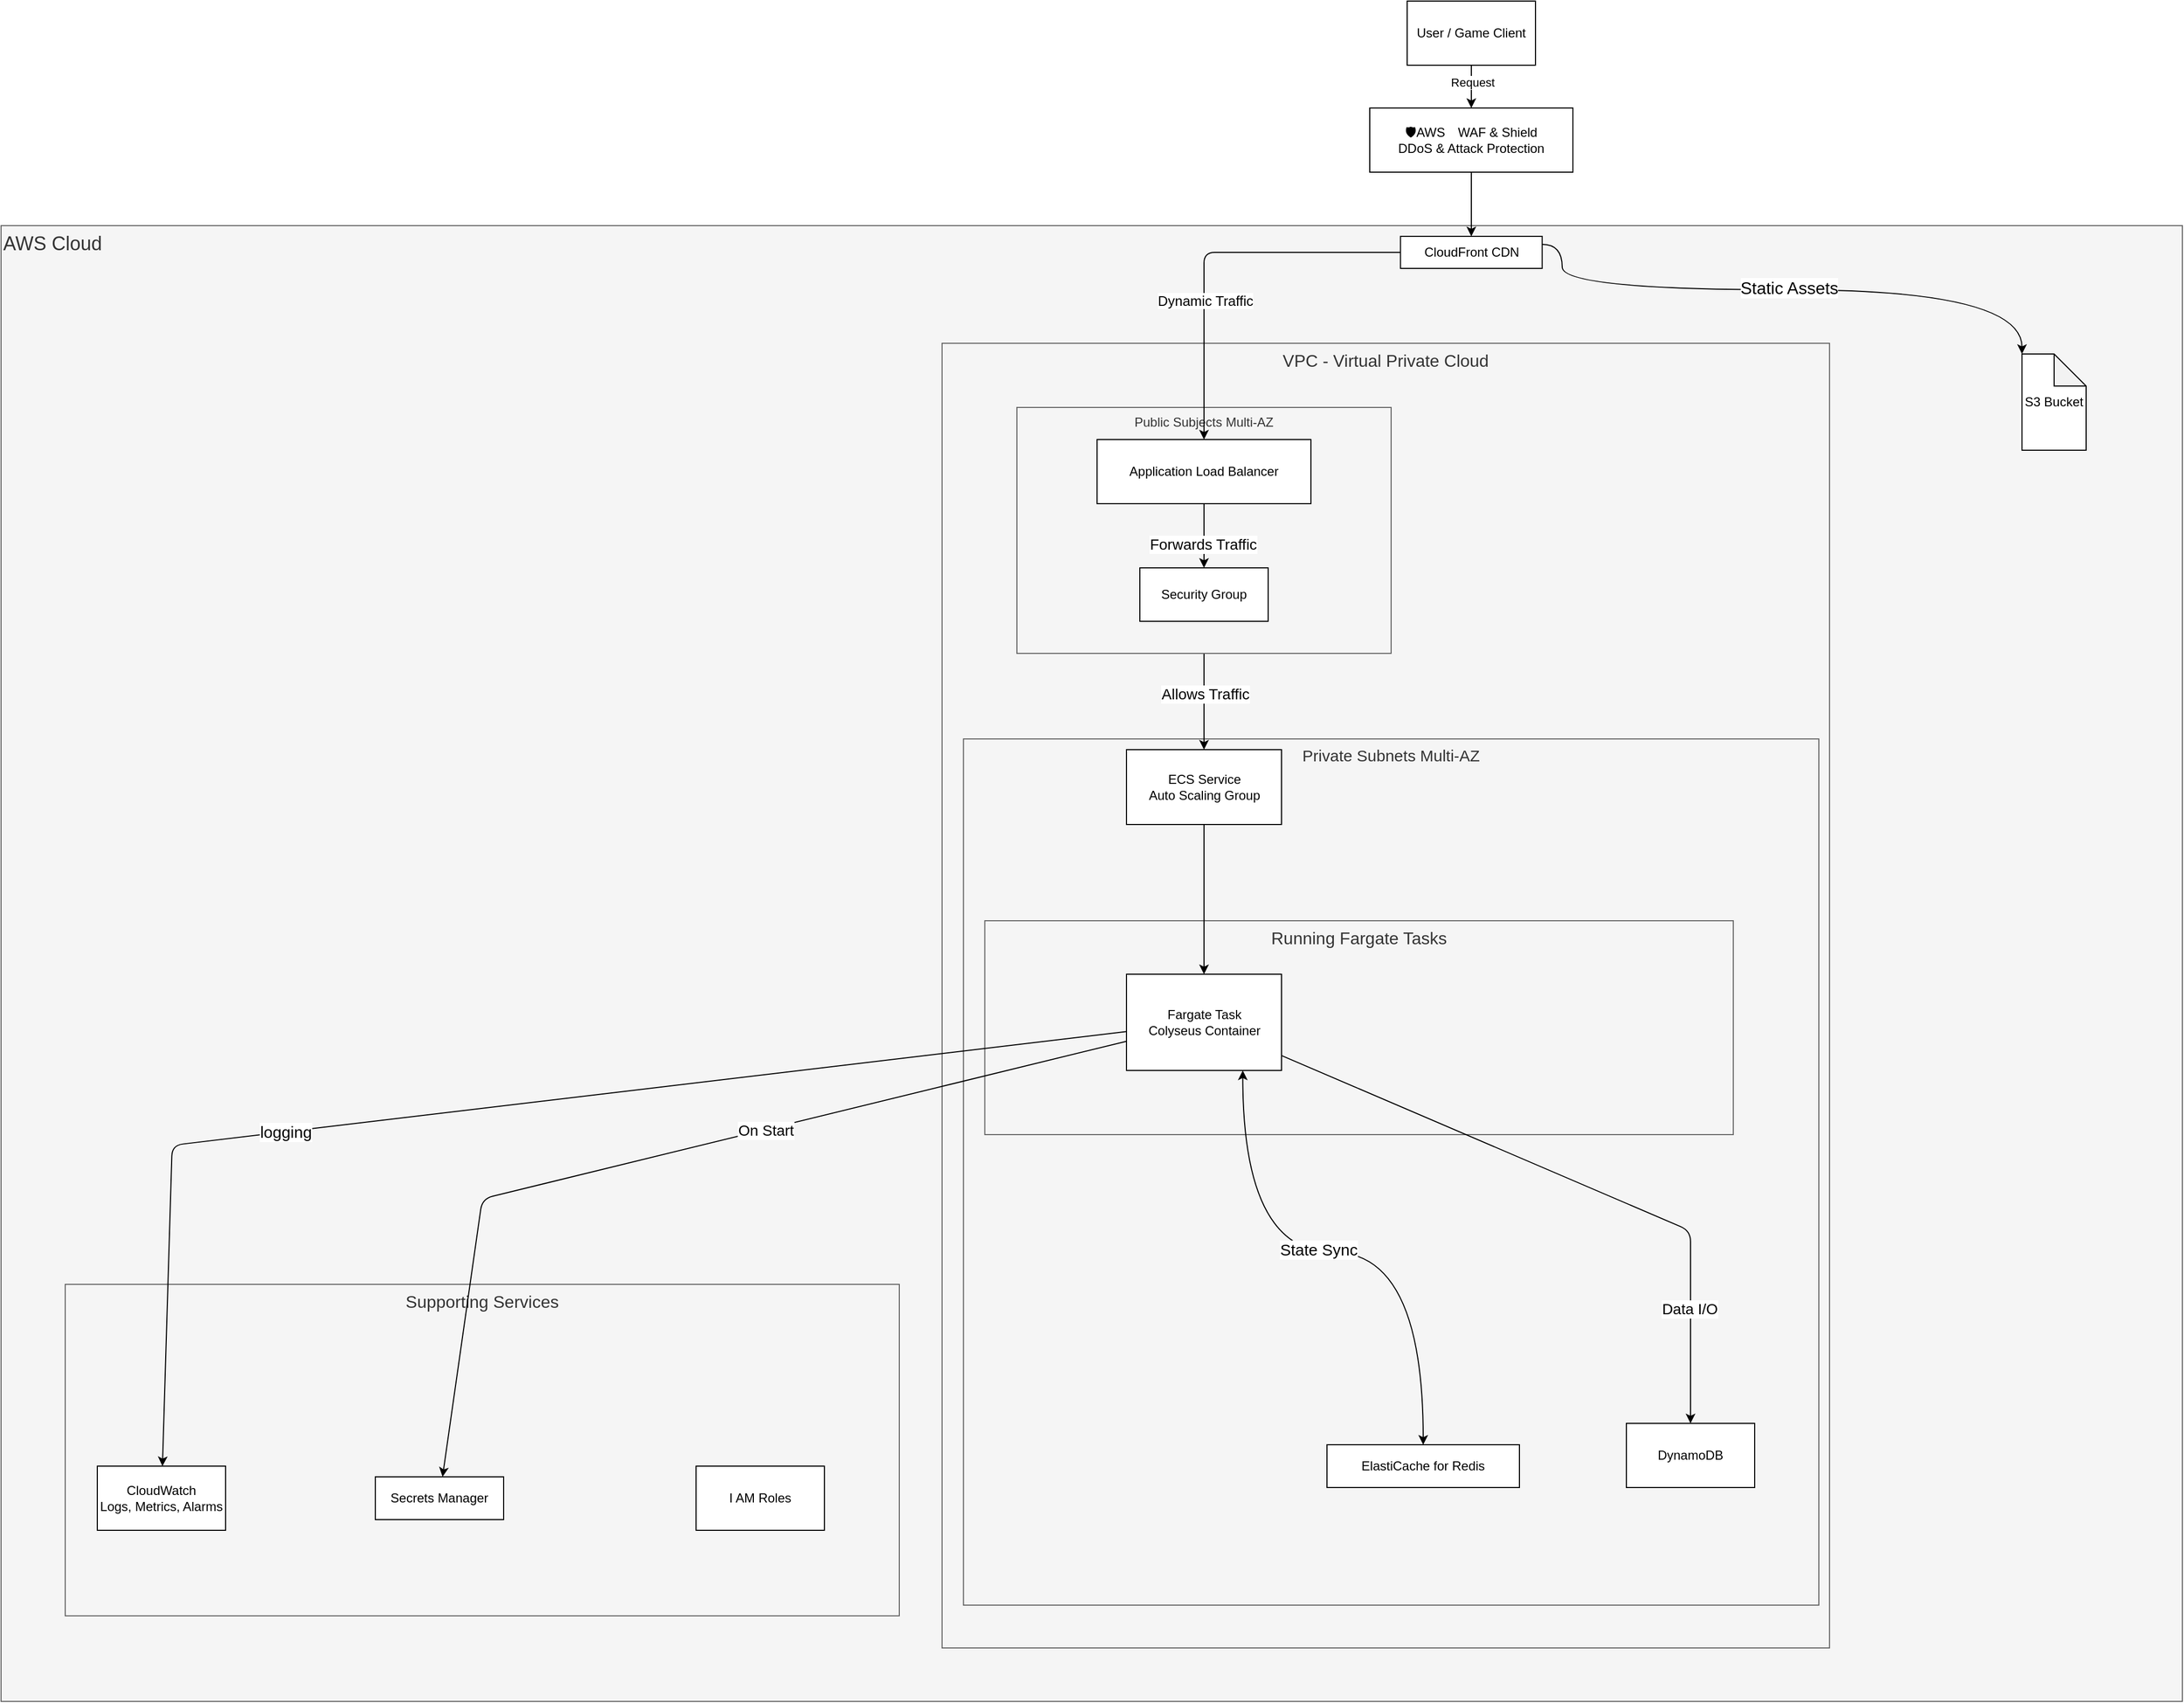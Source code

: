 <mxfile>
    <diagram id="KFemDfUMKb8e7v1wRNeC" name="Page-1">
        <mxGraphModel dx="4270" dy="1778" grid="1" gridSize="10" guides="1" tooltips="1" connect="1" arrows="1" fold="1" page="1" pageScale="1" pageWidth="850" pageHeight="1100" math="0" shadow="0">
            <root>
                <mxCell id="0"/>
                <mxCell id="1" parent="0"/>
                <mxCell id="14" value="AWS Cloud" style="rounded=0;whiteSpace=wrap;html=1;fillColor=#f5f5f5;fontColor=#333333;strokeColor=#666666;verticalAlign=top;fontSize=18;align=left;" vertex="1" parent="1">
                    <mxGeometry x="-890" y="250" width="2040" height="1380" as="geometry"/>
                </mxCell>
                <mxCell id="7" style="edgeStyle=none;html=1;exitX=0.5;exitY=1;exitDx=0;exitDy=0;entryX=0.5;entryY=0;entryDx=0;entryDy=0;" edge="1" parent="1" source="3" target="4">
                    <mxGeometry relative="1" as="geometry"/>
                </mxCell>
                <mxCell id="9" value="Request" style="edgeLabel;html=1;align=center;verticalAlign=middle;resizable=0;points=[];" vertex="1" connectable="0" parent="7">
                    <mxGeometry x="-0.233" y="1" relative="1" as="geometry">
                        <mxPoint as="offset"/>
                    </mxGeometry>
                </mxCell>
                <mxCell id="3" value="User / Game Client" style="whiteSpace=wrap;html=1;" vertex="1" parent="1">
                    <mxGeometry x="425" y="40" width="120" height="60" as="geometry"/>
                </mxCell>
                <mxCell id="10" style="edgeStyle=none;html=1;exitX=0.5;exitY=1;exitDx=0;exitDy=0;entryX=0.5;entryY=0;entryDx=0;entryDy=0;" edge="1" parent="1" source="4" target="8">
                    <mxGeometry relative="1" as="geometry"/>
                </mxCell>
                <mxCell id="4" value="🛡AWS　WAF &amp;amp; Shield&lt;div&gt;DDoS &amp;amp; Attack Protection&lt;/div&gt;" style="rounded=0;whiteSpace=wrap;html=1;" vertex="1" parent="1">
                    <mxGeometry x="390" y="140" width="190" height="60" as="geometry"/>
                </mxCell>
                <mxCell id="22" style="edgeStyle=orthogonalEdgeStyle;html=1;exitX=1;exitY=0.25;exitDx=0;exitDy=0;entryX=0;entryY=0;entryDx=0;entryDy=0;entryPerimeter=0;curved=1;" edge="1" parent="1" source="8">
                    <mxGeometry relative="1" as="geometry">
                        <mxPoint x="540" y="275" as="sourcePoint"/>
                        <mxPoint x="1000" y="370" as="targetPoint"/>
                        <Array as="points">
                            <mxPoint x="570" y="310"/>
                            <mxPoint x="1000" y="310"/>
                        </Array>
                    </mxGeometry>
                </mxCell>
                <mxCell id="23" value="Static Assets" style="edgeLabel;html=1;align=center;verticalAlign=middle;resizable=0;points=[];fontSize=16;" vertex="1" connectable="0" parent="22">
                    <mxGeometry x="-0.011" y="2" relative="1" as="geometry">
                        <mxPoint as="offset"/>
                    </mxGeometry>
                </mxCell>
                <mxCell id="8" value="CloudFront CDN" style="rounded=0;whiteSpace=wrap;html=1;" vertex="1" parent="1">
                    <mxGeometry x="418.75" y="260" width="132.5" height="30" as="geometry"/>
                </mxCell>
                <mxCell id="15" value="S3 Bucket" style="shape=note;whiteSpace=wrap;html=1;backgroundOutline=1;darkOpacity=0.05;" vertex="1" parent="1">
                    <mxGeometry x="1000" y="370" width="60" height="90" as="geometry"/>
                </mxCell>
                <mxCell id="27" value="&lt;font style=&quot;font-size: 16px;&quot;&gt;VPC - Virtual Private Cloud&lt;/font&gt;" style="rounded=0;whiteSpace=wrap;html=1;fillColor=#f5f5f5;fontColor=#333333;strokeColor=#666666;verticalAlign=top;" vertex="1" parent="1">
                    <mxGeometry x="-10" y="360" width="830" height="1220" as="geometry"/>
                </mxCell>
                <mxCell id="41" value="&lt;font style=&quot;font-size: 15px;&quot;&gt;Private Subnets Multi-AZ&lt;/font&gt;" style="rounded=0;whiteSpace=wrap;html=1;fillColor=#f5f5f5;fontColor=#333333;strokeColor=#666666;verticalAlign=top;" vertex="1" parent="1">
                    <mxGeometry x="10" y="730" width="800" height="810" as="geometry"/>
                </mxCell>
                <mxCell id="38" value="ECS Service&lt;div&gt;Auto Scaling Group&lt;/div&gt;" style="rounded=0;whiteSpace=wrap;html=1;" vertex="1" parent="1">
                    <mxGeometry x="162.5" y="740" width="145" height="70" as="geometry"/>
                </mxCell>
                <mxCell id="39" style="edgeStyle=none;html=1;exitX=0.5;exitY=1;exitDx=0;exitDy=0;entryX=0.5;entryY=0;entryDx=0;entryDy=0;" edge="1" parent="1" source="35" target="38">
                    <mxGeometry relative="1" as="geometry"/>
                </mxCell>
                <mxCell id="40" value="Allows Traffic" style="edgeLabel;html=1;align=center;verticalAlign=middle;resizable=0;points=[];fontSize=14;" vertex="1" connectable="0" parent="39">
                    <mxGeometry x="0.135" y="1" relative="1" as="geometry">
                        <mxPoint as="offset"/>
                    </mxGeometry>
                </mxCell>
                <mxCell id="42" value="&lt;font style=&quot;font-size: 16px;&quot;&gt;Running Fargate Tasks&lt;/font&gt;" style="rounded=0;whiteSpace=wrap;html=1;fillColor=#f5f5f5;fontColor=#333333;strokeColor=#666666;verticalAlign=top;" vertex="1" parent="1">
                    <mxGeometry x="30" y="900" width="700" height="200" as="geometry"/>
                </mxCell>
                <mxCell id="52" value="" style="edgeStyle=none;html=1;" edge="1" parent="1" source="43" target="51">
                    <mxGeometry relative="1" as="geometry">
                        <Array as="points">
                            <mxPoint x="690" y="1190"/>
                        </Array>
                    </mxGeometry>
                </mxCell>
                <mxCell id="53" value="&lt;font style=&quot;font-size: 14px;&quot;&gt;Data I/O&lt;/font&gt;" style="edgeLabel;html=1;align=center;verticalAlign=middle;resizable=0;points=[];" vertex="1" connectable="0" parent="52">
                    <mxGeometry x="0.641" y="-1" relative="1" as="geometry">
                        <mxPoint as="offset"/>
                    </mxGeometry>
                </mxCell>
                <mxCell id="43" value="Fargate Task&lt;div&gt;Colyseus Container&lt;/div&gt;" style="rounded=0;whiteSpace=wrap;html=1;" vertex="1" parent="1">
                    <mxGeometry x="162.5" y="950" width="145" height="90" as="geometry"/>
                </mxCell>
                <mxCell id="44" style="edgeStyle=none;html=1;exitX=0.5;exitY=1;exitDx=0;exitDy=0;entryX=0.5;entryY=0;entryDx=0;entryDy=0;" edge="1" parent="1" source="38" target="43">
                    <mxGeometry relative="1" as="geometry"/>
                </mxCell>
                <mxCell id="45" value="" style="group" vertex="1" connectable="0" parent="1">
                    <mxGeometry x="60" y="420" width="350" height="230" as="geometry"/>
                </mxCell>
                <mxCell id="34" value="Public Subjects Multi-AZ" style="rounded=0;whiteSpace=wrap;html=1;verticalAlign=top;fillColor=#f5f5f5;fontColor=#333333;strokeColor=#666666;" vertex="1" parent="45">
                    <mxGeometry width="350" height="230" as="geometry"/>
                </mxCell>
                <mxCell id="28" value="Application Load Balancer" style="rounded=0;whiteSpace=wrap;html=1;" vertex="1" parent="45">
                    <mxGeometry x="75" y="30" width="200" height="60" as="geometry"/>
                </mxCell>
                <mxCell id="35" value="Security Group" style="rounded=0;whiteSpace=wrap;html=1;" vertex="1" parent="45">
                    <mxGeometry x="115" y="150" width="120" height="50" as="geometry"/>
                </mxCell>
                <mxCell id="36" style="edgeStyle=none;html=1;exitX=0.5;exitY=1;exitDx=0;exitDy=0;entryX=0.5;entryY=0;entryDx=0;entryDy=0;" edge="1" parent="45" source="28" target="35">
                    <mxGeometry relative="1" as="geometry"/>
                </mxCell>
                <mxCell id="37" value="Forwards Traffic" style="edgeLabel;html=1;align=center;verticalAlign=middle;resizable=0;points=[];fontSize=14;" vertex="1" connectable="0" parent="36">
                    <mxGeometry x="0.253" y="-1" relative="1" as="geometry">
                        <mxPoint as="offset"/>
                    </mxGeometry>
                </mxCell>
                <mxCell id="29" style="edgeStyle=elbowEdgeStyle;html=1;exitX=0;exitY=0.5;exitDx=0;exitDy=0;entryX=0.5;entryY=0;entryDx=0;entryDy=0;" edge="1" parent="1" source="8" target="28">
                    <mxGeometry relative="1" as="geometry">
                        <Array as="points">
                            <mxPoint x="235" y="360"/>
                        </Array>
                    </mxGeometry>
                </mxCell>
                <mxCell id="33" value="Dynamic Traffic" style="edgeLabel;html=1;align=center;verticalAlign=middle;resizable=0;points=[];fontSize=13;" vertex="1" connectable="0" parent="29">
                    <mxGeometry x="-0.247" y="-2" relative="1" as="geometry">
                        <mxPoint x="-48" y="47" as="offset"/>
                    </mxGeometry>
                </mxCell>
                <mxCell id="47" value="ElastiCache for Redis" style="whiteSpace=wrap;html=1;rounded=0;" vertex="1" parent="1">
                    <mxGeometry x="350" y="1390" width="180" height="40" as="geometry"/>
                </mxCell>
                <mxCell id="49" value="" style="endArrow=classic;startArrow=classic;html=1;entryX=0.75;entryY=1;entryDx=0;entryDy=0;exitX=0.5;exitY=0;exitDx=0;exitDy=0;edgeStyle=orthogonalEdgeStyle;elbow=vertical;curved=1;" edge="1" parent="1" source="47" target="43">
                    <mxGeometry width="50" height="50" relative="1" as="geometry">
                        <mxPoint x="200" y="1240" as="sourcePoint"/>
                        <mxPoint x="250" y="1190" as="targetPoint"/>
                        <Array as="points">
                            <mxPoint x="440" y="1210"/>
                            <mxPoint x="271" y="1210"/>
                        </Array>
                    </mxGeometry>
                </mxCell>
                <mxCell id="50" value="&lt;font style=&quot;font-size: 15px;&quot;&gt;State Sync&lt;/font&gt;" style="edgeLabel;html=1;align=center;verticalAlign=middle;resizable=0;points=[];" vertex="1" connectable="0" parent="49">
                    <mxGeometry x="0.073" y="-3" relative="1" as="geometry">
                        <mxPoint as="offset"/>
                    </mxGeometry>
                </mxCell>
                <mxCell id="51" value="DynamoDB" style="whiteSpace=wrap;html=1;rounded=0;" vertex="1" parent="1">
                    <mxGeometry x="630" y="1370" width="120" height="60" as="geometry"/>
                </mxCell>
                <mxCell id="54" value="&lt;font style=&quot;font-size: 16px;&quot;&gt;Supporting Services&lt;/font&gt;" style="rounded=0;whiteSpace=wrap;html=1;fillColor=#f5f5f5;fontColor=#333333;strokeColor=#666666;verticalAlign=top;" vertex="1" parent="1">
                    <mxGeometry x="-830" y="1240" width="780" height="310" as="geometry"/>
                </mxCell>
                <mxCell id="55" value="CloudWatch&lt;div&gt;Logs, Metrics, Alarms&lt;/div&gt;" style="whiteSpace=wrap;html=1;rounded=0;" vertex="1" parent="1">
                    <mxGeometry x="-800" y="1410" width="120" height="60" as="geometry"/>
                </mxCell>
                <mxCell id="56" value="" style="edgeStyle=none;html=1;" edge="1" parent="1" source="43" target="55">
                    <mxGeometry relative="1" as="geometry">
                        <Array as="points">
                            <mxPoint x="-730" y="1110"/>
                        </Array>
                    </mxGeometry>
                </mxCell>
                <mxCell id="61" value="&lt;font style=&quot;font-size: 15px;&quot;&gt;logging&lt;/font&gt;" style="edgeLabel;html=1;align=center;verticalAlign=middle;resizable=0;points=[];" vertex="1" connectable="0" parent="56">
                    <mxGeometry x="0.321" y="-1" relative="1" as="geometry">
                        <mxPoint as="offset"/>
                    </mxGeometry>
                </mxCell>
                <mxCell id="57" value="Secrets Manager" style="whiteSpace=wrap;html=1;rounded=0;" vertex="1" parent="1">
                    <mxGeometry x="-540" y="1420" width="120" height="40" as="geometry"/>
                </mxCell>
                <mxCell id="58" value="" style="edgeStyle=none;html=1;" edge="1" parent="1" source="43" target="57">
                    <mxGeometry relative="1" as="geometry">
                        <Array as="points">
                            <mxPoint x="-440" y="1160"/>
                        </Array>
                    </mxGeometry>
                </mxCell>
                <mxCell id="62" value="On Start" style="edgeLabel;html=1;align=center;verticalAlign=middle;resizable=0;points=[];fontSize=14;" vertex="1" connectable="0" parent="58">
                    <mxGeometry x="-0.215" y="1" relative="1" as="geometry">
                        <mxPoint x="-1" as="offset"/>
                    </mxGeometry>
                </mxCell>
                <mxCell id="59" value="I AM Roles" style="whiteSpace=wrap;html=1;rounded=0;" vertex="1" parent="1">
                    <mxGeometry x="-240" y="1410" width="120" height="60" as="geometry"/>
                </mxCell>
            </root>
        </mxGraphModel>
    </diagram>
</mxfile>